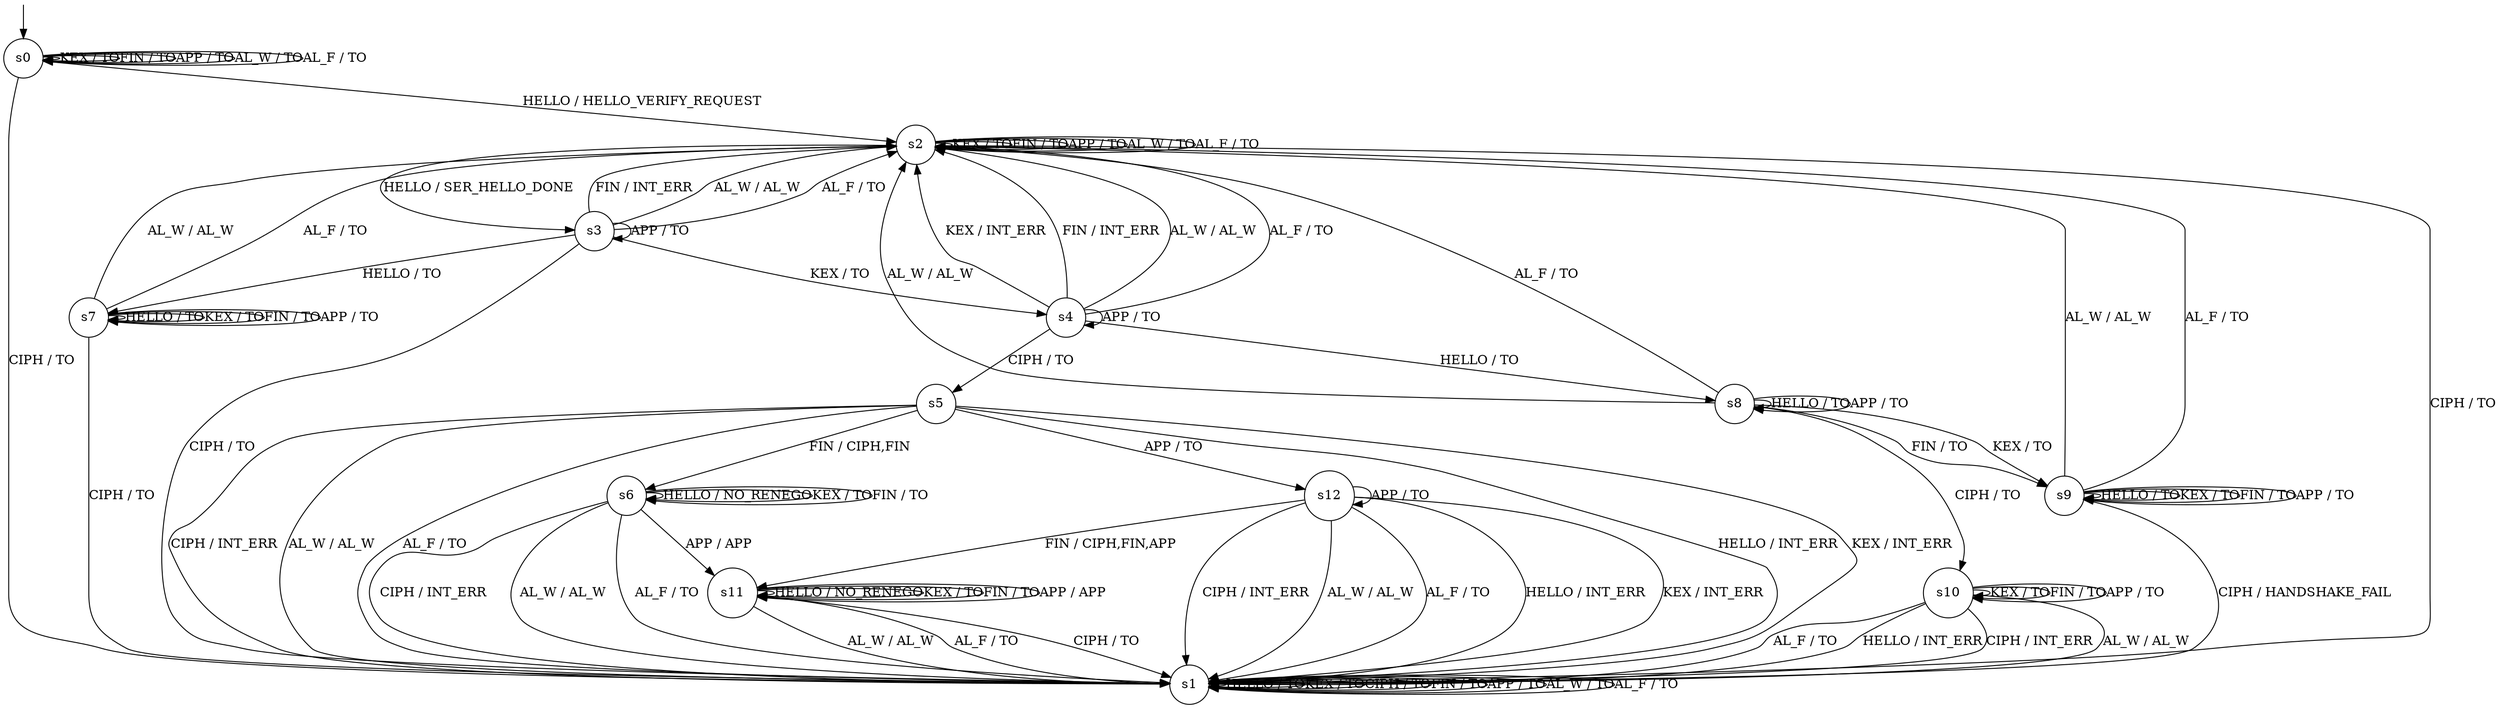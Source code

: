 digraph g {

	s0 [shape="circle" label="s0"];
	s1 [shape="circle" label="s1"];
	s2 [shape="circle" label="s2"];
	s3 [shape="circle" label="s3"];
	s4 [shape="circle" label="s4"];
	s5 [shape="circle" label="s5"];
	s6 [shape="circle" label="s6"];
	s7 [shape="circle" label="s7"];
	s8 [shape="circle" label="s8"];
	s9 [shape="circle" label="s9"];
	s10 [shape="circle" label="s10"];
	s11 [shape="circle" label="s11"];
	s12 [shape="circle" label="s12"];
	s0 -> s2 [label="HELLO / HELLO_VERIFY_REQUEST"];
	s0 -> s0 [label="KEX / TO"];
	s0 -> s1 [label="CIPH / TO"];
	s0 -> s0 [label="FIN / TO"];
	s0 -> s0 [label="APP / TO"];
	s0 -> s0 [label="AL_W / TO"];
	s0 -> s0 [label="AL_F / TO"];
	s1 -> s1 [label="HELLO / TO"];
	s1 -> s1 [label="KEX / TO"];
	s1 -> s1 [label="CIPH / TO"];
	s1 -> s1 [label="FIN / TO"];
	s1 -> s1 [label="APP / TO"];
	s1 -> s1 [label="AL_W / TO"];
	s1 -> s1 [label="AL_F / TO"];
	s2 -> s3 [label="HELLO / SER_HELLO_DONE"];
	s2 -> s2 [label="KEX / TO"];
	s2 -> s1 [label="CIPH / TO"];
	s2 -> s2 [label="FIN / TO"];
	s2 -> s2 [label="APP / TO"];
	s2 -> s2 [label="AL_W / TO"];
	s2 -> s2 [label="AL_F / TO"];
	s3 -> s7 [label="HELLO / TO"];
	s3 -> s4 [label="KEX / TO"];
	s3 -> s1 [label="CIPH / TO"];
	s3 -> s2 [label="FIN / INT_ERR"];
	s3 -> s3 [label="APP / TO"];
	s3 -> s2 [label="AL_W / AL_W"];
	s3 -> s2 [label="AL_F / TO"];
	s4 -> s8 [label="HELLO / TO"];
	s4 -> s2 [label="KEX / INT_ERR"];
	s4 -> s5 [label="CIPH / TO"];
	s4 -> s2 [label="FIN / INT_ERR"];
	s4 -> s4 [label="APP / TO"];
	s4 -> s2 [label="AL_W / AL_W"];
	s4 -> s2 [label="AL_F / TO"];
	s5 -> s1 [label="HELLO / INT_ERR"];
	s5 -> s1 [label="KEX / INT_ERR"];
	s5 -> s1 [label="CIPH / INT_ERR"];
	s5 -> s6 [label="FIN / CIPH,FIN"];
	s5 -> s12 [label="APP / TO"];
	s5 -> s1 [label="AL_W / AL_W"];
	s5 -> s1 [label="AL_F / TO"];
	s6 -> s6 [label="HELLO / NO_RENEGO"];
	s6 -> s6 [label="KEX / TO"];
	s6 -> s1 [label="CIPH / INT_ERR"];
	s6 -> s6 [label="FIN / TO"];
	s6 -> s11 [label="APP / APP"];
	s6 -> s1 [label="AL_W / AL_W"];
	s6 -> s1 [label="AL_F / TO"];
	s7 -> s7 [label="HELLO / TO"];
	s7 -> s7 [label="KEX / TO"];
	s7 -> s1 [label="CIPH / TO"];
	s7 -> s7 [label="FIN / TO"];
	s7 -> s7 [label="APP / TO"];
	s7 -> s2 [label="AL_W / AL_W"];
	s7 -> s2 [label="AL_F / TO"];
	s8 -> s8 [label="HELLO / TO"];
	s8 -> s9 [label="KEX / TO"];
	s8 -> s10 [label="CIPH / TO"];
	s8 -> s9 [label="FIN / TO"];
	s8 -> s8 [label="APP / TO"];
	s8 -> s2 [label="AL_W / AL_W"];
	s8 -> s2 [label="AL_F / TO"];
	s9 -> s9 [label="HELLO / TO"];
	s9 -> s9 [label="KEX / TO"];
	s9 -> s1 [label="CIPH / HANDSHAKE_FAIL"];
	s9 -> s9 [label="FIN / TO"];
	s9 -> s9 [label="APP / TO"];
	s9 -> s2 [label="AL_W / AL_W"];
	s9 -> s2 [label="AL_F / TO"];
	s10 -> s1 [label="HELLO / INT_ERR"];
	s10 -> s10 [label="KEX / TO"];
	s10 -> s1 [label="CIPH / INT_ERR"];
	s10 -> s10 [label="FIN / TO"];
	s10 -> s10 [label="APP / TO"];
	s10 -> s1 [label="AL_W / AL_W"];
	s10 -> s1 [label="AL_F / TO"];
	s11 -> s11 [label="HELLO / NO_RENEGO"];
	s11 -> s11 [label="KEX / TO"];
	s11 -> s1 [label="CIPH / TO"];
	s11 -> s11 [label="FIN / TO"];
	s11 -> s11 [label="APP / APP"];
	s11 -> s1 [label="AL_W / AL_W"];
	s11 -> s1 [label="AL_F / TO"];
	s12 -> s1 [label="HELLO / INT_ERR"];
	s12 -> s1 [label="KEX / INT_ERR"];
	s12 -> s1 [label="CIPH / INT_ERR"];
	s12 -> s11 [label="FIN / CIPH,FIN,APP"];
	s12 -> s12 [label="APP / TO"];
	s12 -> s1 [label="AL_W / AL_W"];
	s12 -> s1 [label="AL_F / TO"];

__start0 [label="" shape="none" width="0" height="0"];
__start0 -> s0;

}
